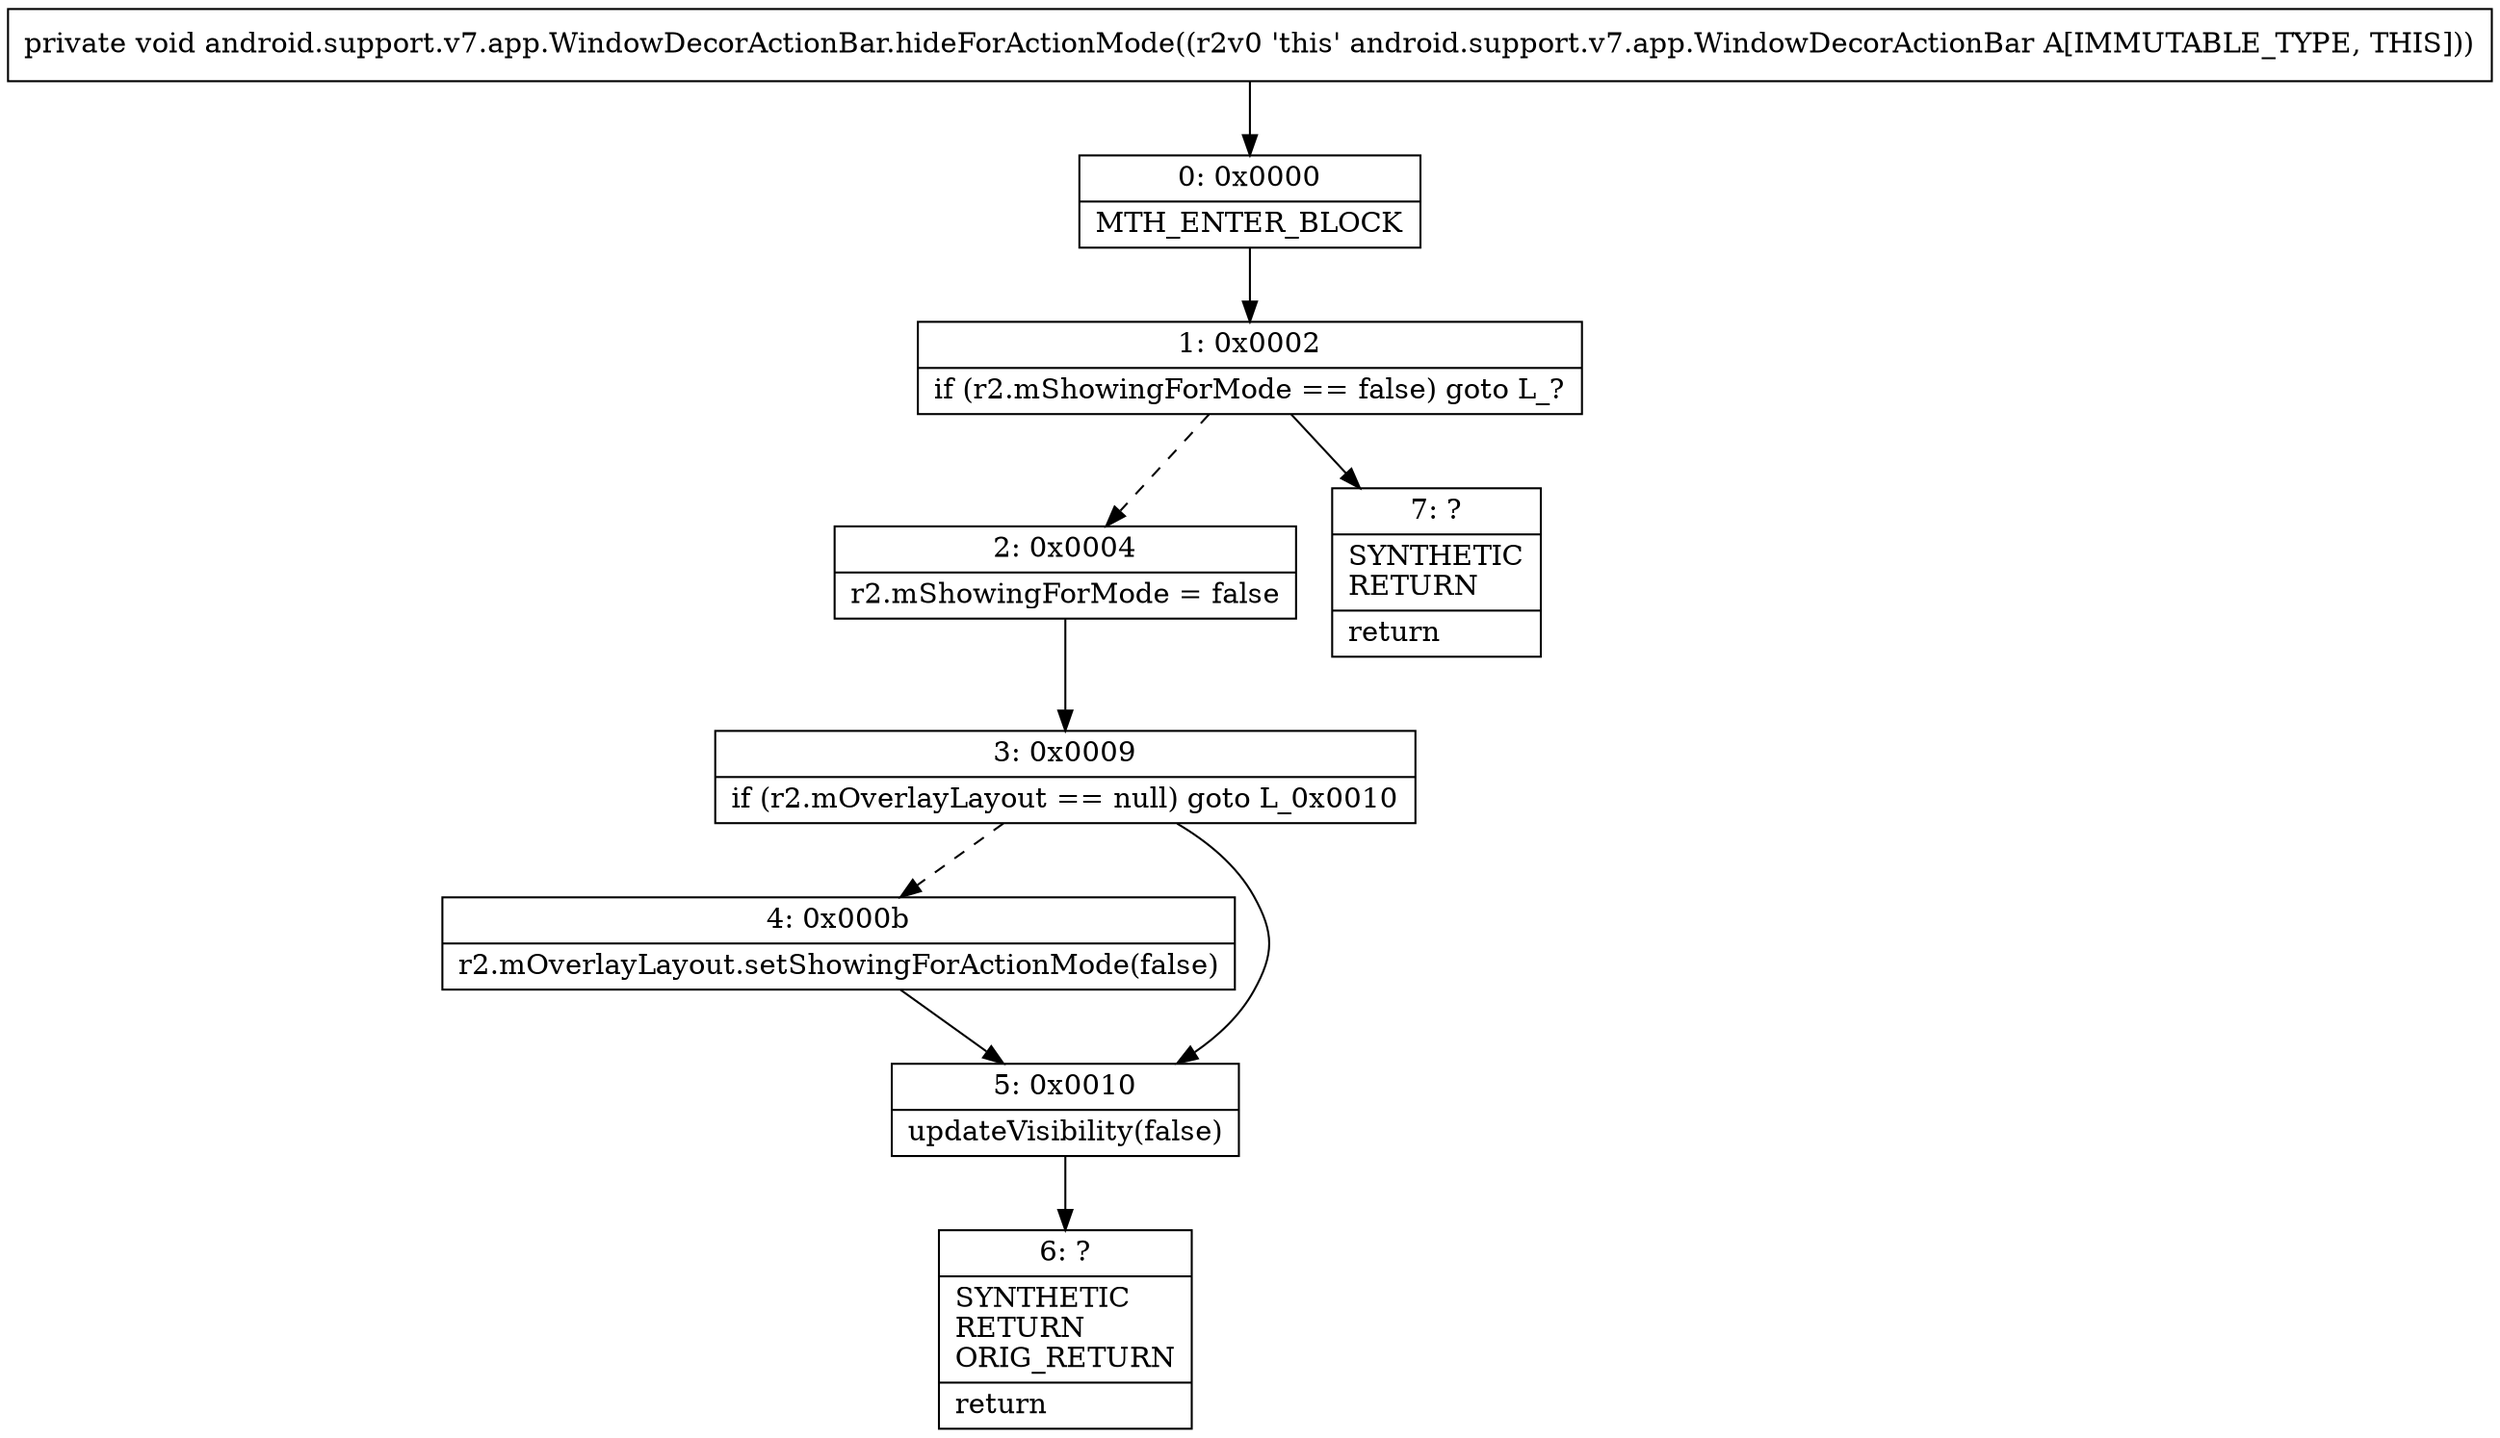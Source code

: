 digraph "CFG forandroid.support.v7.app.WindowDecorActionBar.hideForActionMode()V" {
Node_0 [shape=record,label="{0\:\ 0x0000|MTH_ENTER_BLOCK\l}"];
Node_1 [shape=record,label="{1\:\ 0x0002|if (r2.mShowingForMode == false) goto L_?\l}"];
Node_2 [shape=record,label="{2\:\ 0x0004|r2.mShowingForMode = false\l}"];
Node_3 [shape=record,label="{3\:\ 0x0009|if (r2.mOverlayLayout == null) goto L_0x0010\l}"];
Node_4 [shape=record,label="{4\:\ 0x000b|r2.mOverlayLayout.setShowingForActionMode(false)\l}"];
Node_5 [shape=record,label="{5\:\ 0x0010|updateVisibility(false)\l}"];
Node_6 [shape=record,label="{6\:\ ?|SYNTHETIC\lRETURN\lORIG_RETURN\l|return\l}"];
Node_7 [shape=record,label="{7\:\ ?|SYNTHETIC\lRETURN\l|return\l}"];
MethodNode[shape=record,label="{private void android.support.v7.app.WindowDecorActionBar.hideForActionMode((r2v0 'this' android.support.v7.app.WindowDecorActionBar A[IMMUTABLE_TYPE, THIS])) }"];
MethodNode -> Node_0;
Node_0 -> Node_1;
Node_1 -> Node_2[style=dashed];
Node_1 -> Node_7;
Node_2 -> Node_3;
Node_3 -> Node_4[style=dashed];
Node_3 -> Node_5;
Node_4 -> Node_5;
Node_5 -> Node_6;
}

